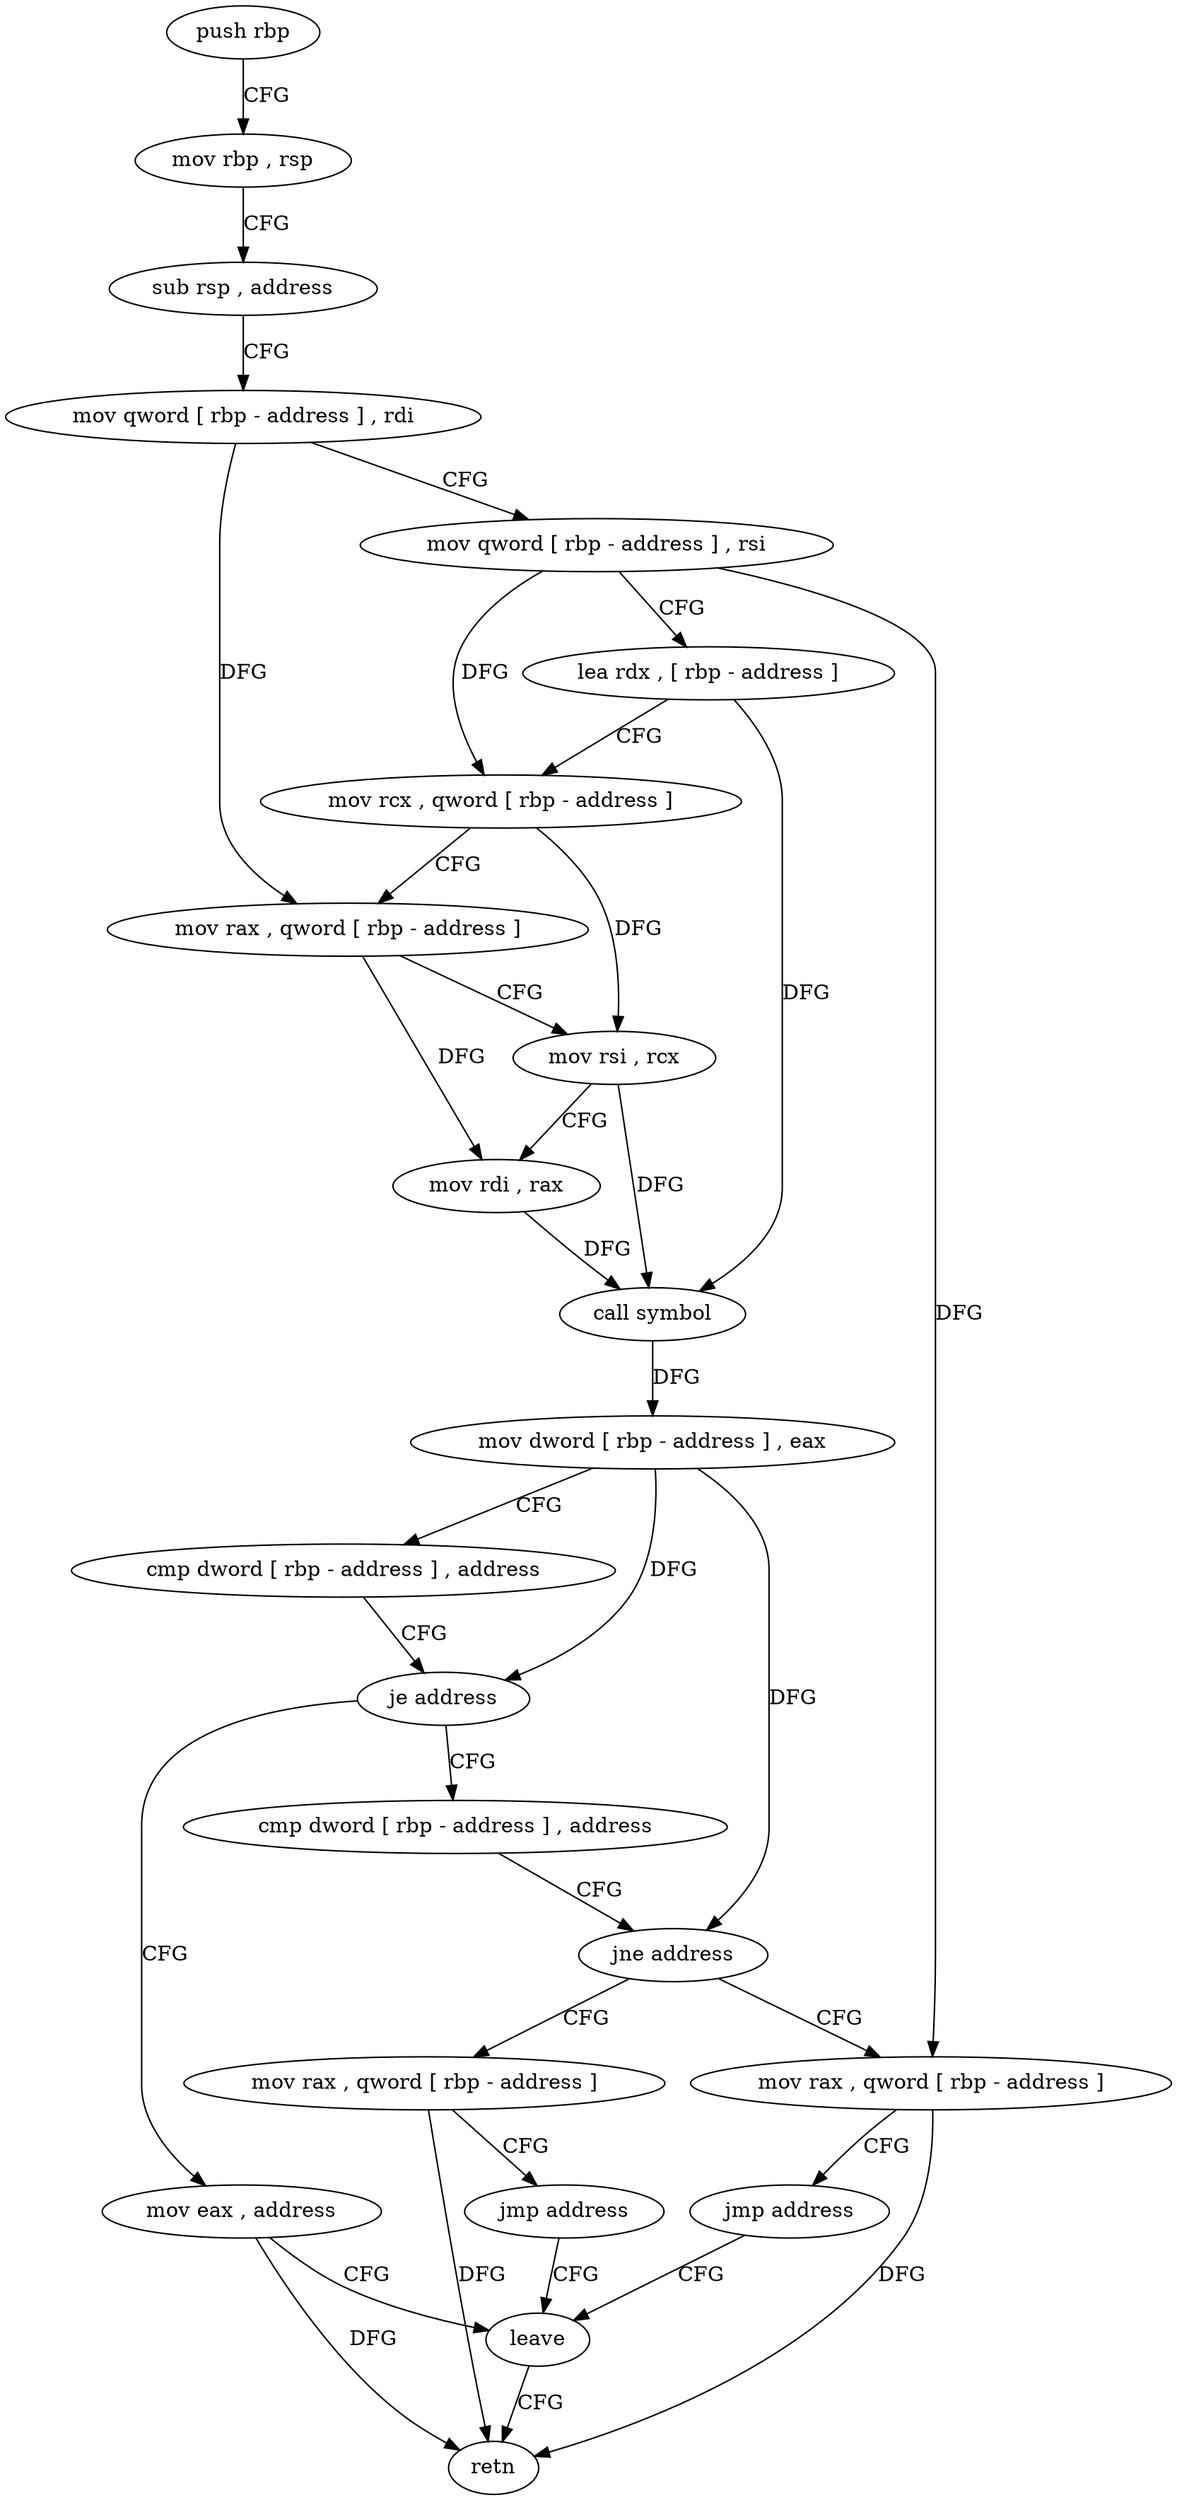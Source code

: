 digraph "func" {
"4309056" [label = "push rbp" ]
"4309057" [label = "mov rbp , rsp" ]
"4309060" [label = "sub rsp , address" ]
"4309064" [label = "mov qword [ rbp - address ] , rdi" ]
"4309068" [label = "mov qword [ rbp - address ] , rsi" ]
"4309072" [label = "lea rdx , [ rbp - address ]" ]
"4309076" [label = "mov rcx , qword [ rbp - address ]" ]
"4309080" [label = "mov rax , qword [ rbp - address ]" ]
"4309084" [label = "mov rsi , rcx" ]
"4309087" [label = "mov rdi , rax" ]
"4309090" [label = "call symbol" ]
"4309095" [label = "mov dword [ rbp - address ] , eax" ]
"4309098" [label = "cmp dword [ rbp - address ] , address" ]
"4309102" [label = "je address" ]
"4309122" [label = "mov eax , address" ]
"4309104" [label = "cmp dword [ rbp - address ] , address" ]
"4309127" [label = "leave" ]
"4309108" [label = "jne address" ]
"4309116" [label = "mov rax , qword [ rbp - address ]" ]
"4309110" [label = "mov rax , qword [ rbp - address ]" ]
"4309120" [label = "jmp address" ]
"4309114" [label = "jmp address" ]
"4309128" [label = "retn" ]
"4309056" -> "4309057" [ label = "CFG" ]
"4309057" -> "4309060" [ label = "CFG" ]
"4309060" -> "4309064" [ label = "CFG" ]
"4309064" -> "4309068" [ label = "CFG" ]
"4309064" -> "4309080" [ label = "DFG" ]
"4309068" -> "4309072" [ label = "CFG" ]
"4309068" -> "4309076" [ label = "DFG" ]
"4309068" -> "4309116" [ label = "DFG" ]
"4309072" -> "4309076" [ label = "CFG" ]
"4309072" -> "4309090" [ label = "DFG" ]
"4309076" -> "4309080" [ label = "CFG" ]
"4309076" -> "4309084" [ label = "DFG" ]
"4309080" -> "4309084" [ label = "CFG" ]
"4309080" -> "4309087" [ label = "DFG" ]
"4309084" -> "4309087" [ label = "CFG" ]
"4309084" -> "4309090" [ label = "DFG" ]
"4309087" -> "4309090" [ label = "DFG" ]
"4309090" -> "4309095" [ label = "DFG" ]
"4309095" -> "4309098" [ label = "CFG" ]
"4309095" -> "4309102" [ label = "DFG" ]
"4309095" -> "4309108" [ label = "DFG" ]
"4309098" -> "4309102" [ label = "CFG" ]
"4309102" -> "4309122" [ label = "CFG" ]
"4309102" -> "4309104" [ label = "CFG" ]
"4309122" -> "4309127" [ label = "CFG" ]
"4309122" -> "4309128" [ label = "DFG" ]
"4309104" -> "4309108" [ label = "CFG" ]
"4309127" -> "4309128" [ label = "CFG" ]
"4309108" -> "4309116" [ label = "CFG" ]
"4309108" -> "4309110" [ label = "CFG" ]
"4309116" -> "4309120" [ label = "CFG" ]
"4309116" -> "4309128" [ label = "DFG" ]
"4309110" -> "4309114" [ label = "CFG" ]
"4309110" -> "4309128" [ label = "DFG" ]
"4309120" -> "4309127" [ label = "CFG" ]
"4309114" -> "4309127" [ label = "CFG" ]
}
